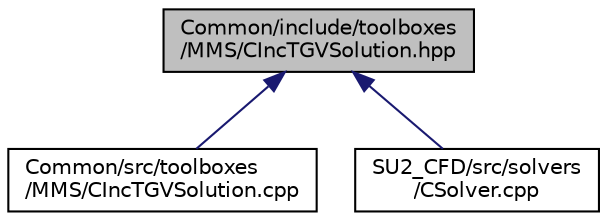 digraph "Common/include/toolboxes/MMS/CIncTGVSolution.hpp"
{
 // LATEX_PDF_SIZE
  edge [fontname="Helvetica",fontsize="10",labelfontname="Helvetica",labelfontsize="10"];
  node [fontname="Helvetica",fontsize="10",shape=record];
  Node1 [label="Common/include/toolboxes\l/MMS/CIncTGVSolution.hpp",height=0.2,width=0.4,color="black", fillcolor="grey75", style="filled", fontcolor="black",tooltip="Header file for the class CIncTGVSolution. The implementations are in the CIncTGVSolution...."];
  Node1 -> Node2 [dir="back",color="midnightblue",fontsize="10",style="solid",fontname="Helvetica"];
  Node2 [label="Common/src/toolboxes\l/MMS/CIncTGVSolution.cpp",height=0.2,width=0.4,color="black", fillcolor="white", style="filled",URL="$CIncTGVSolution_8cpp.html",tooltip="Implementations of the member functions of CIncTGVSolution."];
  Node1 -> Node3 [dir="back",color="midnightblue",fontsize="10",style="solid",fontname="Helvetica"];
  Node3 [label="SU2_CFD/src/solvers\l/CSolver.cpp",height=0.2,width=0.4,color="black", fillcolor="white", style="filled",URL="$CSolver_8cpp.html",tooltip="Main subroutines for CSolver class."];
}
